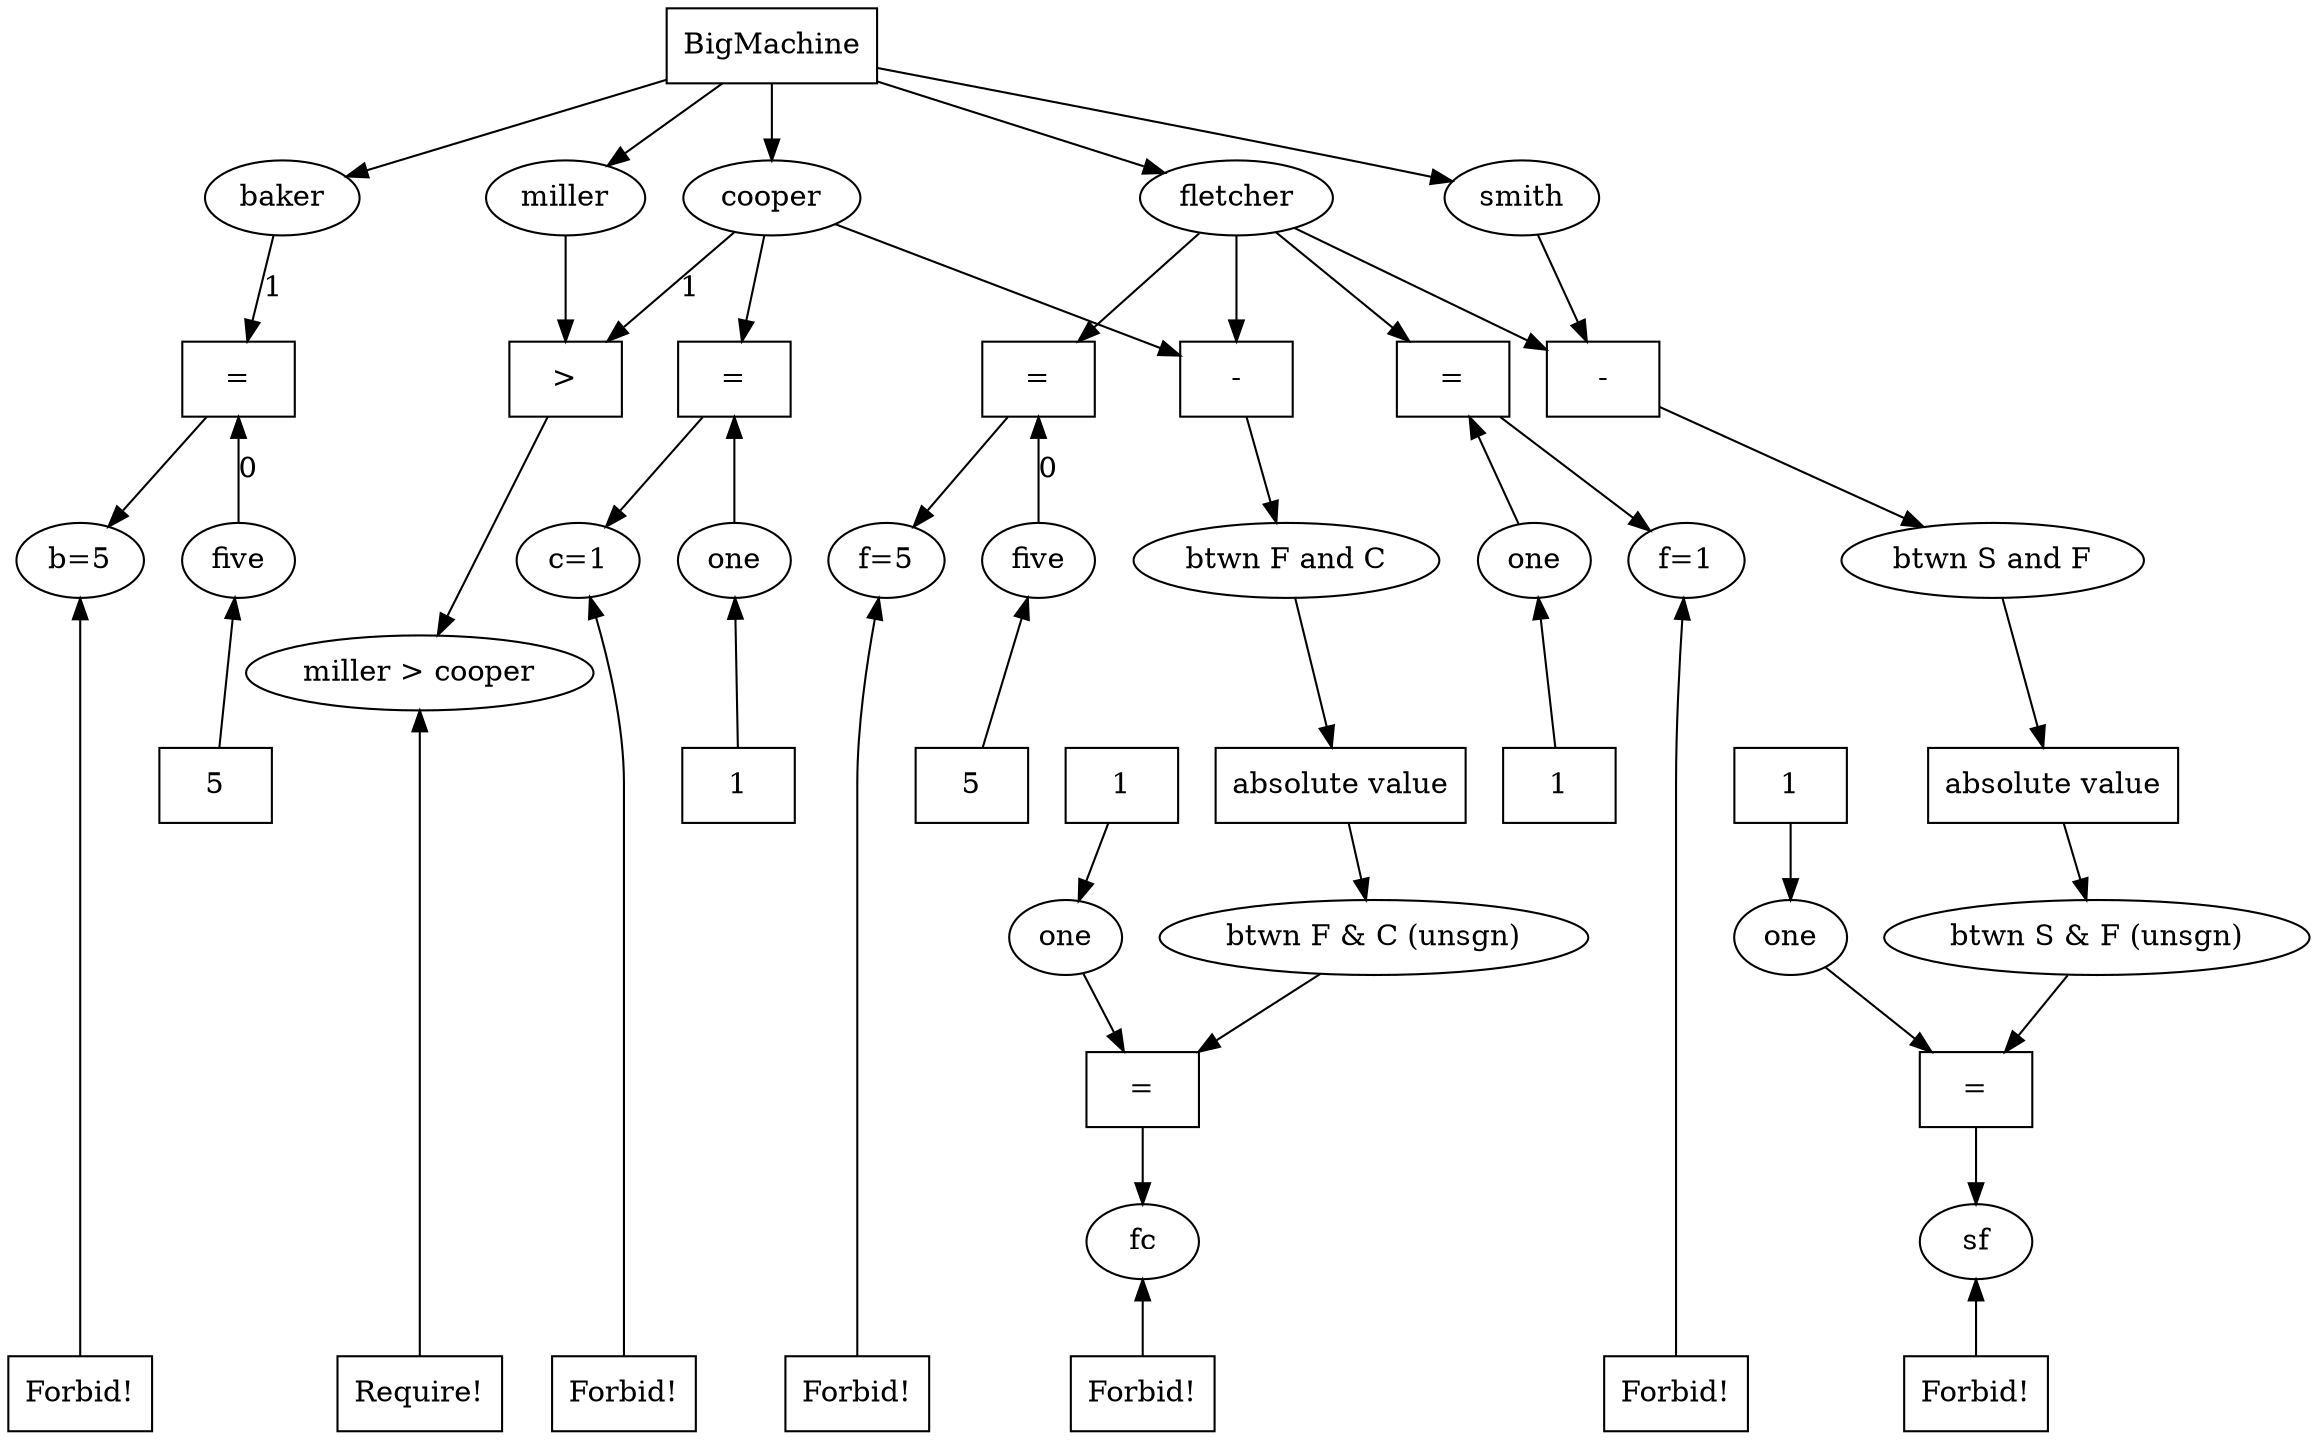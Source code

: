 digraph G {
  ratio=fill;
  "(variable) 11" [label="baker", shape="ellipse", rank="people" ];
  "(variable) 17" [label="cooper", shape="ellipse", rank="people" ];
  "(variable) 15" [label="fletcher", shape="ellipse", rank="people" ];
  "(variable) 21" [label="smith", shape="ellipse", rank="people" ];
  "(variable) 19" [label="miller", shape="ellipse", rank="people" ];

  "(propagator) 12" [label="=", shape="box" ];
   { rank=same; "(propagator) 12"; "(propagator) 14"; "(propagator) 16"; "(propagator) 34"; "(propagator) 37"; "(propagator) 18";  };
   { rank=same; "(variable) 130"; "(variable) 131"; "(variable) 238"; "(variable) 241" }; 

   { rank=same; "(propagator) 240"; "(propagator) 241"; "(propagator) 401"; "(propagator) 402"; "(propagator) 403"; };

  "(propagator) 240" [label="5", shape="box" ];
  "(variable) 130" -> "(propagator) 240" [label="", dir=back, ];
  "(variable) 130" [label="five", shape="ellipse" ];
  "(propagator) 241" [label="5", shape="box" ];
  "(variable) 131" -> "(propagator) 241" [label="", dir=back, ];
  "(variable) 131" [label="five", shape="ellipse" ];

  "(variable) 130" -> "(propagator) 12" [label=0 ];
  "(variable) 131" -> "(propagator) 14" [label=0 ];

  "(propagator) 18" [label=">", shape="box" ];
  "(variable) 19" -> "(propagator) 18" [label="" ];
  "(variable) 17" -> "(propagator) 18" [label=1 ];
  "(propagator) 18" -> "(variable) 145" [label="" ];
  "(variable) 145" [label="miller > cooper", shape="ellipse" ];
  "(propagator) 146" [label="Require!", shape="box" ];
  "(propagator) 146" -> "(variable) 145" [label="" ];



  "(propagator) 14" [label="=", shape="box" ];
  "(variable) 15" -> "(propagator) 14" [label="" ];
  "(propagator) 16" [label="-", shape="box" ];
  "(variable) 15" -> "(propagator) 16" [label="" ];
  "(variable) 17" -> "(propagator) 16" [label="" ];
   { rank=same; "(variable) 11"; "(variable) 15"; "(variable) 17"; "(variable) 19"; "(variable) 21" }; 
  "(propagator) 22" [label="-", shape="box" ];
  "(variable) 21" -> "(propagator) 22" [label="" ];
  "(variable) 15" -> "(propagator) 22" [label="" ];
  "(propagator) 22" -> "(variable) 23" [label="" ];
  "(variable) 23" [label="btwn S and F", shape="ellipse" ];
  "(propagator) 24" [label="absolute value", shape="box" ];
  "(variable) 23" -> "(propagator) 24" [label="" ];
  "(propagator) 24" -> "(variable) 25" [label="" ];
  "(variable) 25" [label="btwn S & F (unsgn)", shape="ellipse" ];
  "(propagator) 26" [label="=", shape="box" ];
  "(variable) 207" -> "(propagator) 26" [label="" ];
   { rank=same; "(variable) 209"; "(variable) 210"; "(variable) 35"; "(variable) 38" }; 

  "(propagator) 400" [label="1", shape="box" ];
  "(propagator) 400" -> "(variable) 207" [label="" ];
  "(variable) 207" [label="one", shape="ellipse" ];
  "(propagator) 401" [label="1", shape="box" ];
  "(propagator) 401" -> "(variable) 208" [label="" ];
  "(variable) 208" [label="one", shape="ellipse" ];
  "(propagator) 402" [label="1", shape="box" ];
   "(variable) 209" -> "(propagator) 402" [label="", dir=back, ];
  "(variable) 209" [label="one", shape="ellipse" ];
  "(propagator) 403" [label="1", shape="box" ];
  "(variable) 210" -> "(propagator) 403"  [label="", dir=back ];
  "(variable) 210" [label="one", shape="ellipse" ];

  "(propagator) 28" [label="=", shape="box" ];
  "(variable) 208" -> "(propagator) 28" [label="" ];
  "(variable) 29" -> "(propagator) 28" [label="" ];
  "(variable) 29" [label="btwn F & C (unsgn)", shape="ellipse" ];
  "(propagator) 30" [label="absolute value", shape="box" ];
  "(variable) 31" -> "(propagator) 30" [label="" ];
  "(variable) 31" [label="btwn F and C", shape="ellipse" ];
  "(propagator) 30" -> "(variable) 29" [label="" ];
  "(propagator) 28" -> "(variable) 32" [label="" ];
  "(variable) 32" [label="fc", shape="ellipse" ];
   { rank=max; "(propagator) 33"; "(propagator) 36"; "(propagator) 39"; "(propagator) 42"; "(propagator) 146"; "(propagator) 239"; "(propagator) 242" };
  "(propagator) 33" [label="Forbid!", shape="box", rank="forbid" ];
  "(propagator) 33" -> "(variable) 32" [label="" ];
  "(variable) 15" -> "(propagator) 34" [label="" ];

subgraph cluster_0 {
                label = "f_one";	
  "(propagator) 34" [label="=", shape="box" ];
  "(variable) 209" -> "(propagator) 34" [label="" ];
  "(propagator) 34" -> "(variable) 35" [label="" ];
  "(variable) 35" [label="f=1", shape="ellipse" ];
  "(propagator) 36" [label="Forbid!", shape="box", rank="forbid" ];
  "(propagator) 36" -> "(variable) 35" [label="" ];
	}
  "(propagator) 37" [label="=", shape="box" ];
  "(variable) 210" -> "(propagator) 37" [label="" ];
  "(variable) 17" -> "(propagator) 37" [label="" ];
  "(propagator) 37" -> "(variable) 38" [label="" ];
  "(variable) 38" [label="c=1", shape="ellipse" ];
  "(propagator) 39" [label="Forbid!", shape="box", rank="forbid" ];
  "(propagator) 39" -> "(variable) 38" [label="" ];
  "(variable) 25" -> "(propagator) 26" [label="" ];
  "(propagator) 26" -> "(variable) 41" [label="" ];
  "(variable) 41" [label="sf", shape="ellipse" ];
  "(propagator) 42" [label="Forbid!", shape="box", rank="forbid" ];
  "(propagator) 42" -> "(variable) 41" [label="" ];

  "(propagator) 57" [label="BigMachine", shape="box" ];
  "(propagator) 57" -> "(variable) 21" [label="" ];
  "(propagator) 57" -> "(variable) 19" [label="" ];
  "(propagator) 57" -> "(variable) 17" [label="" ];
  "(propagator) 57" -> "(variable) 15" [label="" ];
  "(propagator) 57" -> "(variable) 11" [label="" ];

  "(propagator) 16" -> "(variable) 31" [label="" ];
  "(propagator) 14" -> "(variable) 238" [label="" ];
  "(variable) 238" [label="f=5", shape="ellipse" ];
  "(propagator) 239" [label="Forbid!", shape="box", rank="forbid" ];
  "(propagator) 239" -> "(variable) 238" [label="" ];
  "(variable) 11" -> "(propagator) 12" [label=1 ];
  "(propagator) 12" -> "(variable) 241" [label="" ];
  "(variable) 241" [label="b=5", shape="ellipse" ];
  "(propagator) 242" [label="Forbid!", shape="box", rank="forbid" ];
  "(propagator) 242" -> "(variable) 241" [label="" ];
}
